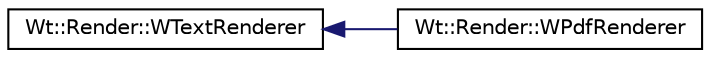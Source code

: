 digraph "Graphical Class Hierarchy"
{
 // LATEX_PDF_SIZE
  edge [fontname="Helvetica",fontsize="10",labelfontname="Helvetica",labelfontsize="10"];
  node [fontname="Helvetica",fontsize="10",shape=record];
  rankdir="LR";
  Node0 [label="Wt::Render::WTextRenderer",height=0.2,width=0.4,color="black", fillcolor="white", style="filled",URL="$classWt_1_1Render_1_1WTextRenderer.html",tooltip="An XHTML renderering engine."];
  Node0 -> Node1 [dir="back",color="midnightblue",fontsize="10",style="solid",fontname="Helvetica"];
  Node1 [label="Wt::Render::WPdfRenderer",height=0.2,width=0.4,color="black", fillcolor="white", style="filled",URL="$classWt_1_1Render_1_1WPdfRenderer.html",tooltip="An XHTML to PDF renderer."];
}
